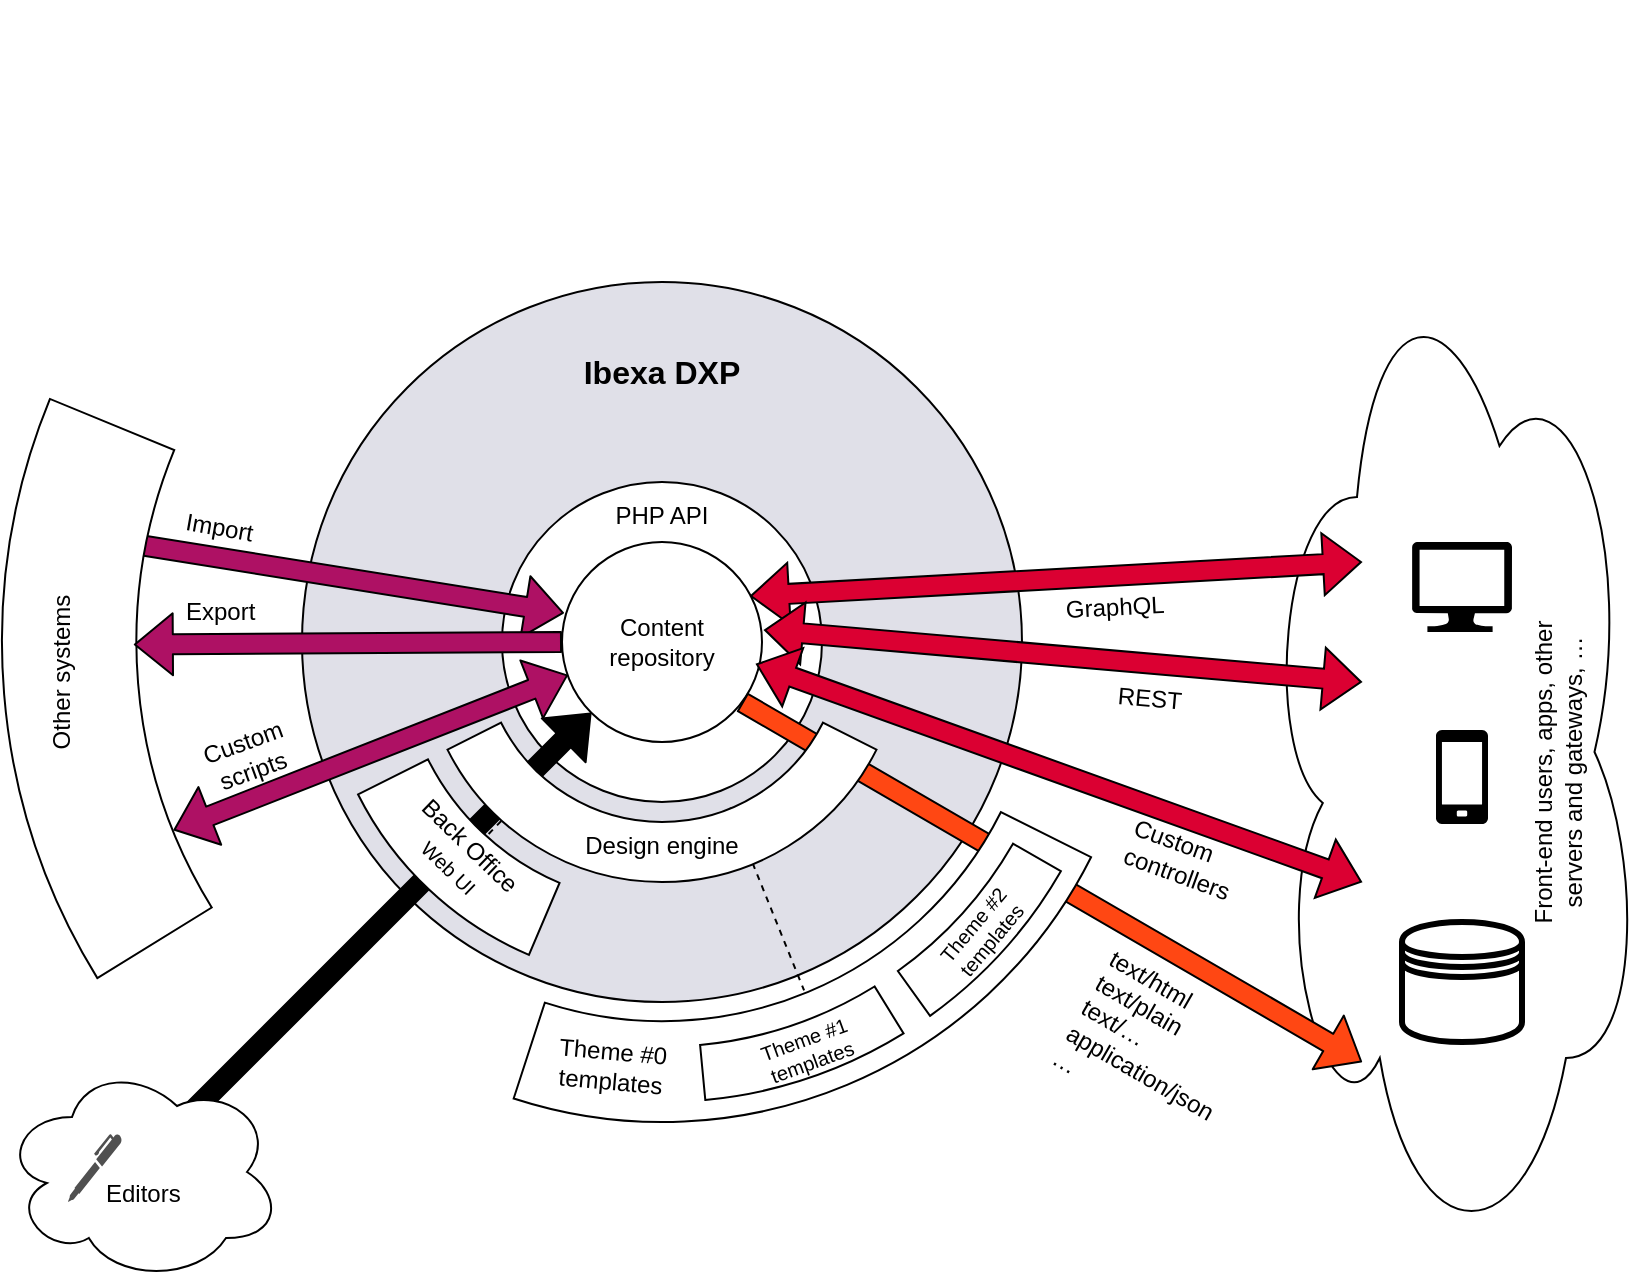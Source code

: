<mxfile version="20.8.16" type="device"><diagram name="Page-1" id="f8_rqeTz-FgpLIzKiwaT"><mxGraphModel dx="1242" dy="793" grid="1" gridSize="10" guides="1" tooltips="1" connect="1" arrows="1" fold="1" page="1" pageScale="1" pageWidth="1169" pageHeight="827" math="0" shadow="0"><root><mxCell id="0"/><mxCell id="1" parent="0"/><mxCell id="W4IH80t9aYKXsO4aeI2j-52" value="" style="ellipse;shape=cloud;whiteSpace=wrap;html=1;fontSize=12;" vertex="1" parent="1"><mxGeometry x="670" y="120" width="190" height="510" as="geometry"/></mxCell><mxCell id="W4IH80t9aYKXsO4aeI2j-19" value="" style="ellipse;whiteSpace=wrap;html=1;aspect=fixed;rounded=1;fillColor=#E0E0E8;" vertex="1" parent="1"><mxGeometry x="190" y="140" width="360" height="360" as="geometry"/></mxCell><mxCell id="W4IH80t9aYKXsO4aeI2j-2" value="" style="ellipse;whiteSpace=wrap;html=1;aspect=fixed;rounded=1;" vertex="1" parent="1"><mxGeometry x="290" y="240" width="160" height="160" as="geometry"/></mxCell><mxCell id="W4IH80t9aYKXsO4aeI2j-1" value="Content&lt;br&gt;repository" style="ellipse;whiteSpace=wrap;html=1;aspect=fixed;rounded=1;" vertex="1" parent="1"><mxGeometry x="320" y="270" width="100" height="100" as="geometry"/></mxCell><mxCell id="W4IH80t9aYKXsO4aeI2j-3" value="PHP API" style="text;html=1;strokeColor=none;fillColor=none;align=center;verticalAlign=middle;whiteSpace=wrap;rounded=1;arcSize=0;glass=0;" vertex="1" parent="1"><mxGeometry x="340" y="242" width="60" height="30" as="geometry"/></mxCell><mxCell id="W4IH80t9aYKXsO4aeI2j-20" value="Ibexa DXP" style="text;html=1;strokeColor=none;fillColor=none;align=center;verticalAlign=middle;whiteSpace=wrap;rounded=0;fontSize=16;fontStyle=1" vertex="1" parent="1"><mxGeometry x="320" y="170" width="100" height="30" as="geometry"/></mxCell><mxCell id="W4IH80t9aYKXsO4aeI2j-21" value="" style="endArrow=none;dashed=1;html=1;rounded=1;fontSize=16;exitX=0.165;exitY=0.873;exitDx=0;exitDy=0;exitPerimeter=0;" edge="1" parent="1" source="W4IH80t9aYKXsO4aeI2j-10"><mxGeometry width="50" height="50" relative="1" as="geometry"><mxPoint x="410" y="370" as="sourcePoint"/><mxPoint x="260" y="440" as="targetPoint"/></mxGeometry></mxCell><mxCell id="W4IH80t9aYKXsO4aeI2j-22" value="" style="endArrow=none;dashed=1;html=1;rounded=1;fontSize=16;entryX=0.648;entryY=0.863;entryDx=0;entryDy=0;entryPerimeter=0;exitX=0.642;exitY=0.845;exitDx=0;exitDy=0;exitPerimeter=0;" edge="1" parent="1" source="W4IH80t9aYKXsO4aeI2j-10"><mxGeometry width="50" height="50" relative="1" as="geometry"><mxPoint x="420" y="430" as="sourcePoint"/><mxPoint x="441.04" y="494.24" as="targetPoint"/></mxGeometry></mxCell><mxCell id="W4IH80t9aYKXsO4aeI2j-31" value="" style="shape=flexArrow;endArrow=classic;html=1;rounded=1;fontSize=10;entryX=0;entryY=1;entryDx=0;entryDy=0;labelBackgroundColor=#FFFFFF;fillColor=#000000;" edge="1" parent="1" target="W4IH80t9aYKXsO4aeI2j-1"><mxGeometry width="50" height="50" relative="1" as="geometry"><mxPoint x="100" y="590" as="sourcePoint"/><mxPoint x="510" y="330" as="targetPoint"/></mxGeometry></mxCell><mxCell id="W4IH80t9aYKXsO4aeI2j-15" value="" style="verticalLabelPosition=bottom;verticalAlign=top;html=1;shape=mxgraph.basic.partConcEllipse;startAngle=0.564;endAngle=0.676;arcWidth=0.23;rounded=1;glass=0;strokeColor=#000000;" vertex="1" parent="1"><mxGeometry x="200" y="150" width="340" height="340" as="geometry"/></mxCell><mxCell id="W4IH80t9aYKXsO4aeI2j-38" value="" style="ellipse;shape=cloud;whiteSpace=wrap;html=1;fillColor=#FFFFFF;" vertex="1" parent="1"><mxGeometry x="40" y="530" width="140" height="110" as="geometry"/></mxCell><mxCell id="W4IH80t9aYKXsO4aeI2j-39" value="" style="sketch=0;pointerEvents=1;shadow=0;dashed=0;html=1;strokeColor=none;fillColor=#505050;labelPosition=center;verticalLabelPosition=bottom;verticalAlign=top;outlineConnect=0;align=center;shape=mxgraph.office.concepts.writing_pen;" vertex="1" parent="1"><mxGeometry x="73" y="566" width="27" height="34" as="geometry"/></mxCell><mxCell id="W4IH80t9aYKXsO4aeI2j-40" value="Editors" style="text;html=1;strokeColor=none;fillColor=none;align=left;verticalAlign=middle;whiteSpace=wrap;rounded=0;" vertex="1" parent="1"><mxGeometry x="90" y="581" width="60" height="30" as="geometry"/></mxCell><mxCell id="W4IH80t9aYKXsO4aeI2j-16" value="Back Office&lt;br&gt;&lt;font style=&quot;font-size: 10px;&quot;&gt;Web UI&lt;/font&gt;" style="text;html=1;strokeColor=none;fillColor=none;align=center;verticalAlign=middle;whiteSpace=wrap;rounded=0;rotation=44;" vertex="1" parent="1"><mxGeometry x="229" y="412" width="80" height="30" as="geometry"/></mxCell><mxCell id="W4IH80t9aYKXsO4aeI2j-41" value="" style="shape=flexArrow;endArrow=classic;html=1;rounded=1;labelBackgroundColor=#FFFFFF;fontSize=10;fillColor=#FF4713;" edge="1" parent="1"><mxGeometry width="50" height="50" relative="1" as="geometry"><mxPoint x="410" y="350" as="sourcePoint"/><mxPoint x="720" y="530" as="targetPoint"/></mxGeometry></mxCell><mxCell id="W4IH80t9aYKXsO4aeI2j-12" value="" style="verticalLabelPosition=bottom;verticalAlign=top;html=1;shape=mxgraph.basic.partConcEllipse;startAngle=0.324;endAngle=0.55;arcWidth=0.21;rounded=1;glass=0;strokeColor=#000000;" vertex="1" parent="1"><mxGeometry x="130" y="80" width="480" height="480" as="geometry"/></mxCell><mxCell id="W4IH80t9aYKXsO4aeI2j-26" value="" style="verticalLabelPosition=bottom;verticalAlign=top;html=1;shape=mxgraph.basic.partConcEllipse;startAngle=0.333;endAngle=0.401;arcWidth=0.12;rounded=1;glass=0;strokeColor=#000000;" vertex="1" parent="1"><mxGeometry x="140" y="90" width="460" height="460" as="geometry"/></mxCell><mxCell id="W4IH80t9aYKXsO4aeI2j-17" value="" style="verticalLabelPosition=bottom;verticalAlign=top;html=1;shape=mxgraph.basic.partConcEllipse;startAngle=0.412;endAngle=0.485;arcWidth=0.12;rounded=1;glass=0;strokeColor=#000000;" vertex="1" parent="1"><mxGeometry x="140" y="90" width="460" height="460" as="geometry"/></mxCell><mxCell id="W4IH80t9aYKXsO4aeI2j-10" value="" style="verticalLabelPosition=bottom;verticalAlign=top;html=1;shape=mxgraph.basic.partConcEllipse;startAngle=0.324;endAngle=0.676;arcWidth=0.25;rounded=1;glass=0;strokeColor=#000000;" vertex="1" parent="1"><mxGeometry x="250" y="200" width="240" height="240" as="geometry"/></mxCell><mxCell id="W4IH80t9aYKXsO4aeI2j-42" value="text/html&lt;br&gt;text/plain&lt;br&gt;text/…&lt;br&gt;application/json&lt;br&gt;…" style="text;html=1;align=left;verticalAlign=middle;resizable=0;points=[];autosize=1;strokeColor=none;fillColor=none;fontSize=12;rotation=30;" vertex="1" parent="1"><mxGeometry x="572" y="483" width="110" height="90" as="geometry"/></mxCell><mxCell id="W4IH80t9aYKXsO4aeI2j-14" value="Design engine" style="text;html=1;strokeColor=none;fillColor=none;align=center;verticalAlign=middle;whiteSpace=wrap;rounded=0;" vertex="1" parent="1"><mxGeometry x="330" y="407" width="80" height="30" as="geometry"/></mxCell><mxCell id="W4IH80t9aYKXsO4aeI2j-46" value="" style="shape=flexArrow;endArrow=classic;html=1;rounded=1;labelBackgroundColor=#FFFFFF;fontSize=12;fillColor=#AE1164;entryX=0.01;entryY=0.355;entryDx=0;entryDy=0;entryPerimeter=0;exitX=0.094;exitY=0.422;exitDx=0;exitDy=0;exitPerimeter=0;" edge="1" parent="1" source="W4IH80t9aYKXsO4aeI2j-43" target="W4IH80t9aYKXsO4aeI2j-1"><mxGeometry width="50" height="50" relative="1" as="geometry"><mxPoint x="100" y="320" as="sourcePoint"/><mxPoint x="170" y="272" as="targetPoint"/></mxGeometry></mxCell><mxCell id="W4IH80t9aYKXsO4aeI2j-43" value="" style="verticalLabelPosition=bottom;verticalAlign=top;html=1;shape=mxgraph.basic.partConcEllipse;startAngle=0.662;endAngle=0.812;arcWidth=0.21;rounded=1;glass=0;strokeColor=#000000;" vertex="1" parent="1"><mxGeometry x="40" width="640" height="640" as="geometry"/></mxCell><mxCell id="W4IH80t9aYKXsO4aeI2j-45" value="Other systems" style="text;html=1;strokeColor=none;fillColor=none;align=center;verticalAlign=middle;whiteSpace=wrap;rounded=0;fontSize=12;horizontal=0;" vertex="1" parent="1"><mxGeometry x="50" y="290" width="40" height="90" as="geometry"/></mxCell><mxCell id="W4IH80t9aYKXsO4aeI2j-47" value="Import" style="text;html=1;strokeColor=none;fillColor=none;align=left;verticalAlign=middle;whiteSpace=wrap;rounded=0;fontSize=12;rotation=10;" vertex="1" parent="1"><mxGeometry x="130" y="250" width="60" height="30" as="geometry"/></mxCell><mxCell id="W4IH80t9aYKXsO4aeI2j-48" value="" style="shape=flexArrow;endArrow=classic;html=1;rounded=1;labelBackgroundColor=#FFFFFF;fontSize=12;fillColor=#AE1164;entryX=0.103;entryY=0.502;entryDx=0;entryDy=0;entryPerimeter=0;exitX=0;exitY=0.5;exitDx=0;exitDy=0;" edge="1" parent="1" source="W4IH80t9aYKXsO4aeI2j-1" target="W4IH80t9aYKXsO4aeI2j-43"><mxGeometry width="50" height="50" relative="1" as="geometry"><mxPoint x="320" y="330" as="sourcePoint"/><mxPoint x="270" y="720" as="targetPoint"/></mxGeometry></mxCell><mxCell id="W4IH80t9aYKXsO4aeI2j-49" value="Export" style="text;html=1;strokeColor=none;fillColor=none;align=left;verticalAlign=middle;whiteSpace=wrap;rounded=0;fontSize=12;rotation=0;" vertex="1" parent="1"><mxGeometry x="130" y="290" width="60" height="30" as="geometry"/></mxCell><mxCell id="W4IH80t9aYKXsO4aeI2j-50" value="" style="shape=flexArrow;endArrow=classic;startArrow=classic;html=1;rounded=1;labelBackgroundColor=#FFFFFF;fontSize=12;fillColor=#AE1164;entryX=0.03;entryY=0.665;entryDx=0;entryDy=0;entryPerimeter=0;exitX=0.134;exitY=0.647;exitDx=0;exitDy=0;exitPerimeter=0;" edge="1" parent="1" source="W4IH80t9aYKXsO4aeI2j-43" target="W4IH80t9aYKXsO4aeI2j-1"><mxGeometry width="100" height="100" relative="1" as="geometry"><mxPoint x="490" y="510" as="sourcePoint"/><mxPoint x="590" y="410" as="targetPoint"/></mxGeometry></mxCell><mxCell id="W4IH80t9aYKXsO4aeI2j-51" value="Custom scripts" style="text;html=1;strokeColor=none;fillColor=none;align=center;verticalAlign=middle;whiteSpace=wrap;rounded=0;fontSize=12;rotation=-20;" vertex="1" parent="1"><mxGeometry x="133" y="362" width="60" height="30" as="geometry"/></mxCell><mxCell id="W4IH80t9aYKXsO4aeI2j-53" value="GraphQL" style="text;html=1;strokeColor=none;fillColor=none;align=left;verticalAlign=middle;whiteSpace=wrap;rounded=0;fontSize=12;rotation=-3;" vertex="1" parent="1"><mxGeometry x="570" y="288" width="60" height="30" as="geometry"/></mxCell><mxCell id="W4IH80t9aYKXsO4aeI2j-54" value="REST" style="text;html=1;strokeColor=none;fillColor=none;align=left;verticalAlign=middle;whiteSpace=wrap;rounded=0;fontSize=12;rotation=5;" vertex="1" parent="1"><mxGeometry x="596" y="334" width="60" height="30" as="geometry"/></mxCell><mxCell id="W4IH80t9aYKXsO4aeI2j-55" value="" style="shape=flexArrow;endArrow=classic;startArrow=classic;html=1;rounded=0;fontSize=12;labelBackgroundColor=default;fillColor=#DB0032;entryX=0.94;entryY=0.27;entryDx=0;entryDy=0;endSize=6;gradientColor=none;entryPerimeter=0;" edge="1" parent="1" target="W4IH80t9aYKXsO4aeI2j-1"><mxGeometry width="100" height="100" relative="1" as="geometry"><mxPoint x="720" y="280" as="sourcePoint"/><mxPoint x="550" y="270" as="targetPoint"/></mxGeometry></mxCell><mxCell id="W4IH80t9aYKXsO4aeI2j-56" value="" style="shape=flexArrow;endArrow=classic;startArrow=classic;html=1;rounded=0;fontSize=12;fillColor=#DB0032;entryX=1.01;entryY=0.44;entryDx=0;entryDy=0;entryPerimeter=0;" edge="1" parent="1" target="W4IH80t9aYKXsO4aeI2j-1"><mxGeometry width="100" height="100" relative="1" as="geometry"><mxPoint x="720" y="340" as="sourcePoint"/><mxPoint x="420" y="310" as="targetPoint"/></mxGeometry></mxCell><mxCell id="W4IH80t9aYKXsO4aeI2j-57" value="Custom controllers" style="text;html=1;strokeColor=none;fillColor=none;align=left;verticalAlign=middle;whiteSpace=wrap;rounded=0;fontSize=12;rotation=20;" vertex="1" parent="1"><mxGeometry x="600" y="409" width="60" height="40" as="geometry"/></mxCell><mxCell id="W4IH80t9aYKXsO4aeI2j-58" value="" style="shape=flexArrow;endArrow=classic;startArrow=classic;html=1;rounded=0;fontSize=12;fillColor=#db0032;entryX=0.97;entryY=0.61;entryDx=0;entryDy=0;entryPerimeter=0;" edge="1" parent="1" target="W4IH80t9aYKXsO4aeI2j-1"><mxGeometry width="100" height="100" relative="1" as="geometry"><mxPoint x="720" y="440" as="sourcePoint"/><mxPoint x="550" y="370" as="targetPoint"/></mxGeometry></mxCell><mxCell id="W4IH80t9aYKXsO4aeI2j-59" value="" style="sketch=0;pointerEvents=1;shadow=0;dashed=0;html=1;strokeColor=none;fillColor=#000000;labelPosition=center;verticalLabelPosition=bottom;verticalAlign=top;outlineConnect=0;align=center;shape=mxgraph.office.devices.cell_phone_generic;fontSize=12;" vertex="1" parent="1"><mxGeometry x="757" y="364" width="26" height="47" as="geometry"/></mxCell><mxCell id="W4IH80t9aYKXsO4aeI2j-60" value="" style="sketch=0;aspect=fixed;pointerEvents=1;shadow=0;dashed=0;html=1;strokeColor=none;labelPosition=center;verticalLabelPosition=bottom;verticalAlign=top;align=center;fillColor=#000000;shape=mxgraph.azure.computer;fontSize=12;" vertex="1" parent="1"><mxGeometry x="745" y="270" width="50" height="45" as="geometry"/></mxCell><mxCell id="W4IH80t9aYKXsO4aeI2j-61" value="" style="shape=datastore;whiteSpace=wrap;html=1;fontSize=12;fillColor=none;strokeWidth=3;" vertex="1" parent="1"><mxGeometry x="740" y="460" width="60" height="60" as="geometry"/></mxCell><mxCell id="W4IH80t9aYKXsO4aeI2j-62" value="Front-end users, apps, other servers and gateways, …" style="text;html=1;strokeColor=none;fillColor=none;align=center;verticalAlign=middle;whiteSpace=wrap;rounded=0;horizontal=0;" vertex="1" parent="1"><mxGeometry x="798" y="290" width="40" height="190" as="geometry"/></mxCell><mxCell id="W4IH80t9aYKXsO4aeI2j-27" value="Theme #1&lt;br style=&quot;font-size: 10px;&quot;&gt;templates" style="text;html=1;strokeColor=none;fillColor=none;align=center;verticalAlign=middle;whiteSpace=wrap;rounded=0;fontSize=10;rotation=-20;" vertex="1" parent="1"><mxGeometry x="413" y="509" width="60" height="30" as="geometry"/></mxCell><mxCell id="W4IH80t9aYKXsO4aeI2j-24" value="Theme #2&lt;br style=&quot;font-size: 10px;&quot;&gt;templates" style="text;html=1;strokeColor=none;fillColor=none;align=center;verticalAlign=middle;whiteSpace=wrap;rounded=0;fontSize=10;rotation=-50;" vertex="1" parent="1"><mxGeometry x="500" y="450" width="60" height="30" as="geometry"/></mxCell><mxCell id="W4IH80t9aYKXsO4aeI2j-23" value="Theme #0&lt;br&gt;templates" style="text;html=1;strokeColor=none;fillColor=none;align=center;verticalAlign=middle;whiteSpace=wrap;rounded=0;fontSize=12;rotation=5;" vertex="1" parent="1"><mxGeometry x="285" y="517" width="120" height="30" as="geometry"/></mxCell></root></mxGraphModel></diagram></mxfile>